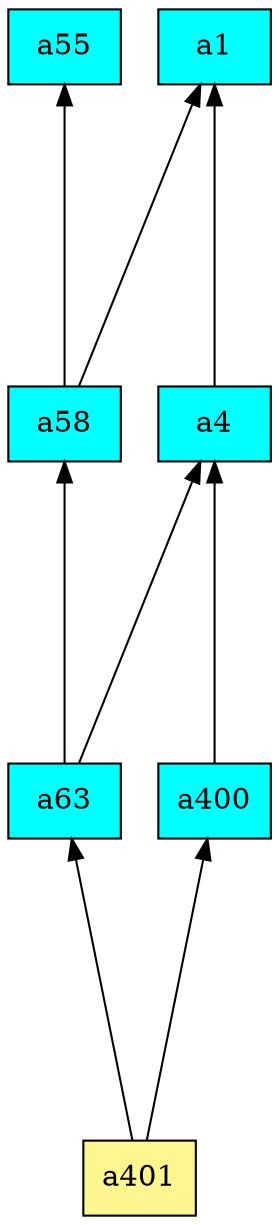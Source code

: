 digraph G {
rankdir=BT;ranksep="2.0";
"a1" [shape=record,fillcolor=cyan,style=filled,label="{a1}"];
"a58" [shape=record,fillcolor=cyan,style=filled,label="{a58}"];
"a63" [shape=record,fillcolor=cyan,style=filled,label="{a63}"];
"a401" [shape=record,fillcolor=khaki1,style=filled,label="{a401}"];
"a55" [shape=record,fillcolor=cyan,style=filled,label="{a55}"];
"a400" [shape=record,fillcolor=cyan,style=filled,label="{a400}"];
"a4" [shape=record,fillcolor=cyan,style=filled,label="{a4}"];
"a58" -> "a1"
"a58" -> "a55"
"a63" -> "a58"
"a63" -> "a4"
"a401" -> "a63"
"a401" -> "a400"
"a400" -> "a4"
"a4" -> "a1"
}
